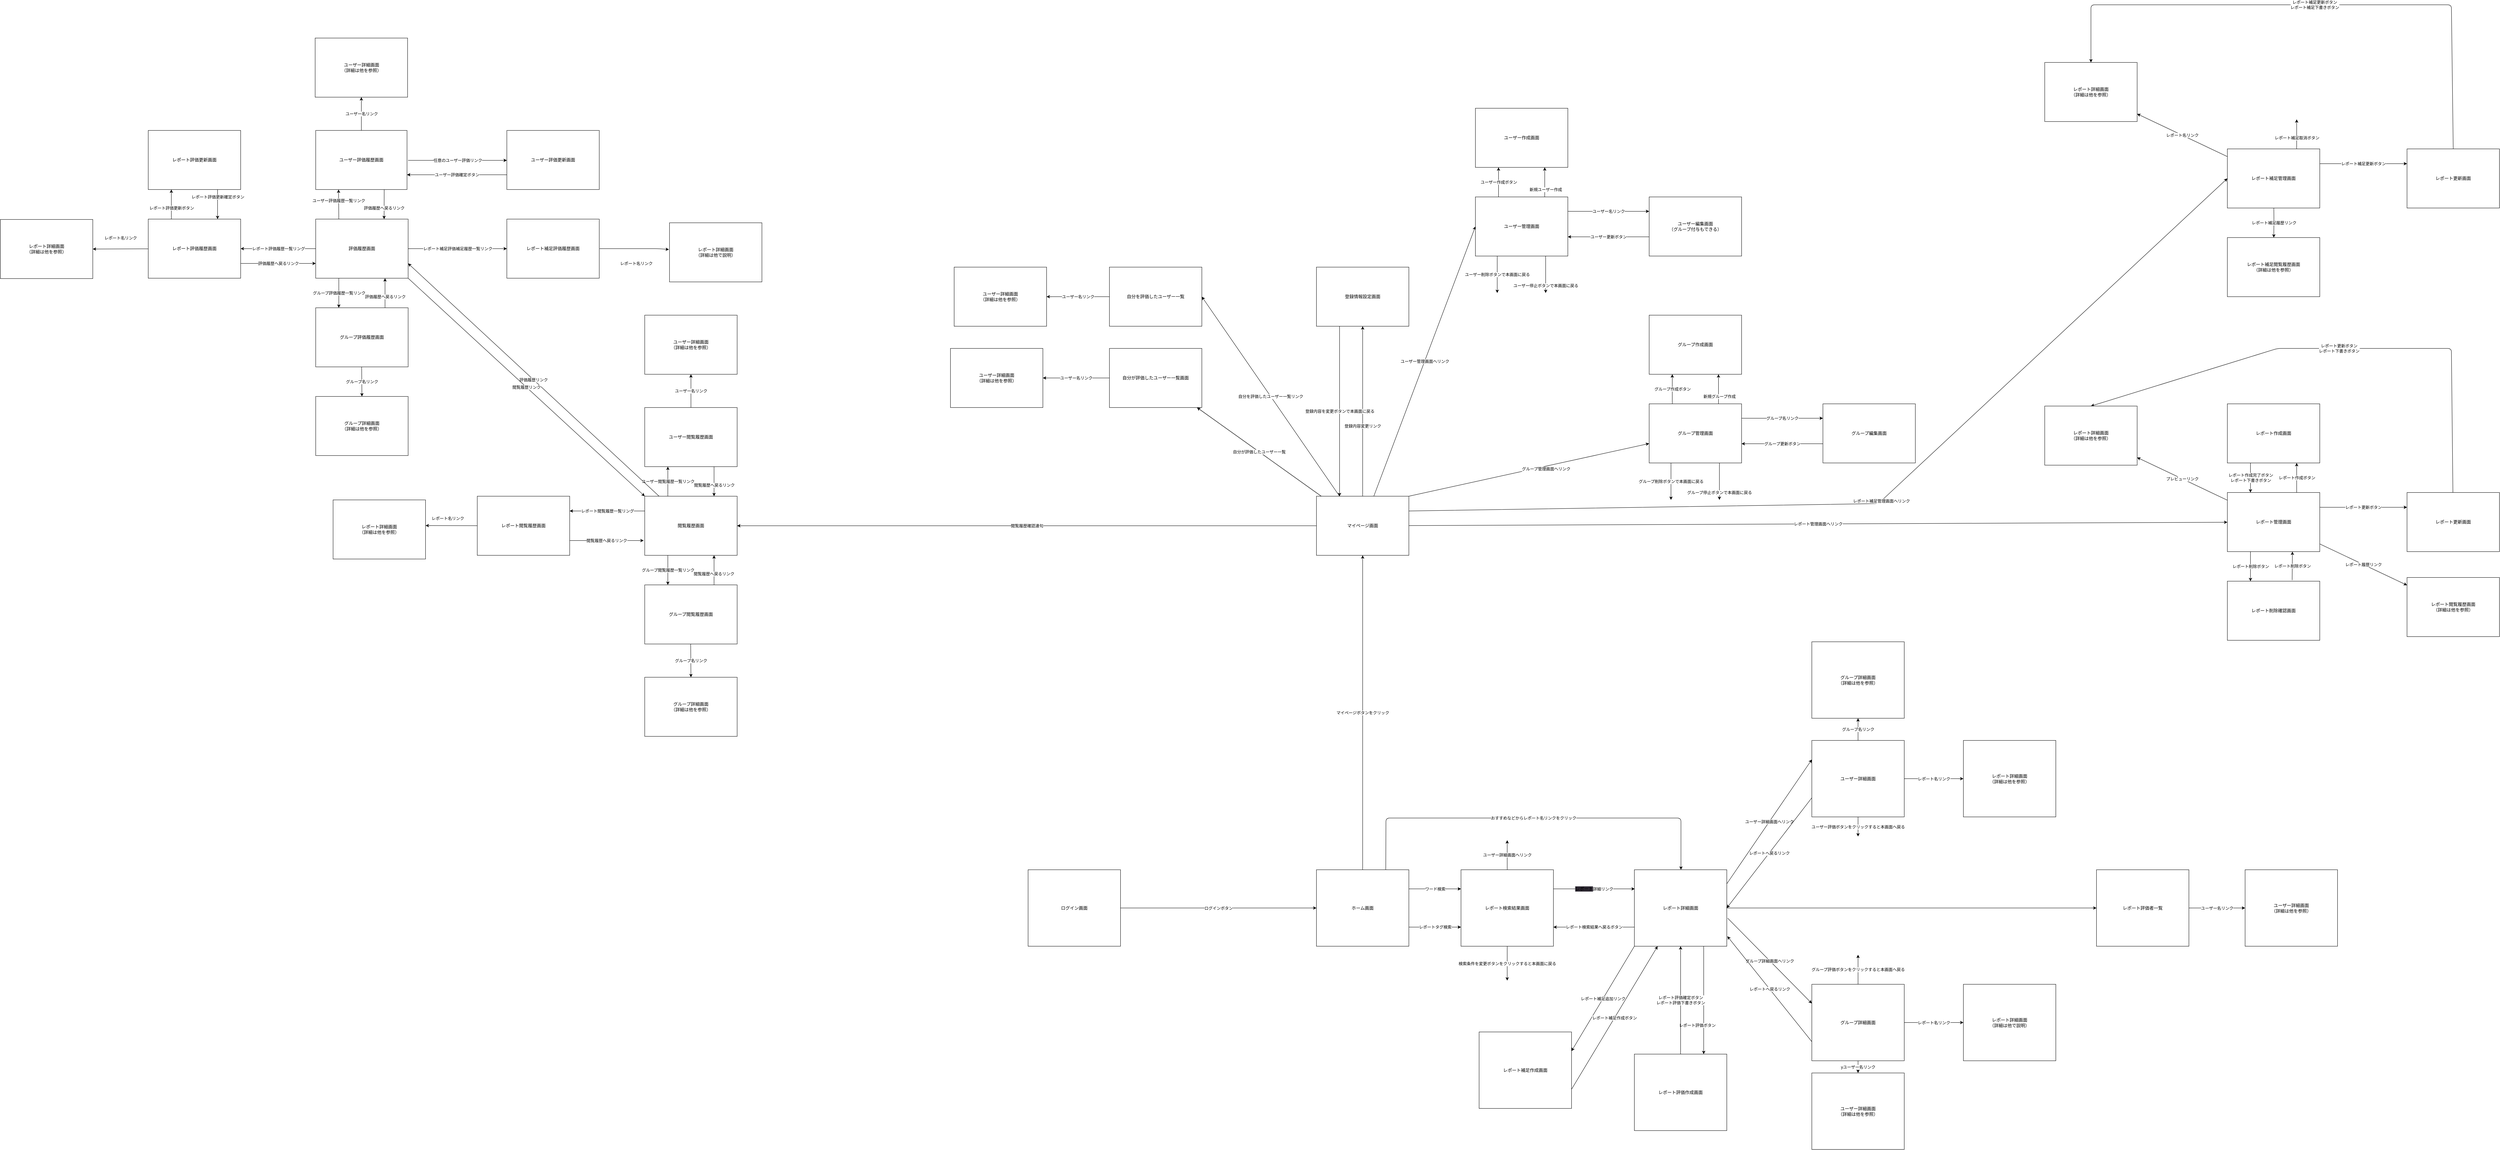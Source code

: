 <mxfile>
    <diagram id="NdLsOJ0xQt-UWAwKSfTU" name="基本">
        <mxGraphModel dx="3974" dy="2806" grid="1" gridSize="10" guides="1" tooltips="1" connect="1" arrows="1" fold="1" page="1" pageScale="1" pageWidth="827" pageHeight="1169" math="0" shadow="0">
            <root>
                <mxCell id="0"/>
                <mxCell id="1" parent="0"/>
                <mxCell id="6" value="ログインボタン" style="edgeStyle=none;html=1;" parent="1" source="4" target="5" edge="1">
                    <mxGeometry relative="1" as="geometry"/>
                </mxCell>
                <mxCell id="4" value="ログイン画面" style="rounded=0;whiteSpace=wrap;html=1;align=center;" parent="1" vertex="1">
                    <mxGeometry x="-350" y="591" width="250" height="207" as="geometry"/>
                </mxCell>
                <mxCell id="8" value="マイページボタンをクリック" style="edgeStyle=none;html=1;" parent="1" source="5" target="7" edge="1">
                    <mxGeometry relative="1" as="geometry"/>
                </mxCell>
                <mxCell id="10" value="ワード検索" style="edgeStyle=none;html=1;exitX=1;exitY=0.25;exitDx=0;exitDy=0;entryX=0;entryY=0.25;entryDx=0;entryDy=0;" parent="1" source="5" target="9" edge="1">
                    <mxGeometry relative="1" as="geometry"/>
                </mxCell>
                <mxCell id="5" value="ホーム画面" style="rounded=0;whiteSpace=wrap;html=1;align=center;" parent="1" vertex="1">
                    <mxGeometry x="430" y="591" width="250" height="207" as="geometry"/>
                </mxCell>
                <mxCell id="13" value="レポート管理画面へリンク" style="edgeStyle=none;html=1;" parent="1" source="7" target="12" edge="1">
                    <mxGeometry relative="1" as="geometry"/>
                </mxCell>
                <mxCell id="15" value="登録内容変更リンク" style="edgeStyle=none;html=1;" parent="1" source="7" target="14" edge="1">
                    <mxGeometry x="-0.174" relative="1" as="geometry">
                        <mxPoint as="offset"/>
                    </mxGeometry>
                </mxCell>
                <mxCell id="17" value="" style="edgeStyle=none;html=1;" parent="1" source="7" target="16" edge="1">
                    <mxGeometry relative="1" as="geometry"/>
                </mxCell>
                <mxCell id="18" value="自分が評価したユーザー一覧" style="edgeStyle=none;html=1;" parent="1" source="7" target="16" edge="1">
                    <mxGeometry relative="1" as="geometry"/>
                </mxCell>
                <mxCell id="19" value="自分を評価したユーザー一覧リンク" style="edgeStyle=none;html=1;entryX=1;entryY=0.5;entryDx=0;entryDy=0;exitX=0.25;exitY=0;exitDx=0;exitDy=0;" parent="1" target="20" edge="1" source="7">
                    <mxGeometry relative="1" as="geometry">
                        <mxPoint x="350" y="-480" as="targetPoint"/>
                        <mxPoint x="430" y="-340" as="sourcePoint"/>
                    </mxGeometry>
                </mxCell>
                <mxCell id="39" value="ユーザー管理画面へリンク" style="edgeStyle=none;shape=connector;rounded=1;html=1;labelBackgroundColor=default;strokeColor=default;fontFamily=Helvetica;fontSize=11;fontColor=default;endArrow=classic;entryX=0;entryY=0.5;entryDx=0;entryDy=0;jumpStyle=arc;" edge="1" parent="1" source="7" target="65">
                    <mxGeometry relative="1" as="geometry">
                        <mxPoint x="965" y="-820" as="targetPoint"/>
                        <mxPoint as="offset"/>
                    </mxGeometry>
                </mxCell>
                <mxCell id="41" value="グループ管理画面へリンク" style="edgeStyle=none;shape=connector;rounded=1;html=1;labelBackgroundColor=default;strokeColor=default;fontFamily=Helvetica;fontSize=11;fontColor=default;endArrow=classic;exitX=1;exitY=0;exitDx=0;exitDy=0;" edge="1" parent="1" source="7" target="40">
                    <mxGeometry x="0.133" y="-7" relative="1" as="geometry">
                        <mxPoint x="1" as="offset"/>
                    </mxGeometry>
                </mxCell>
                <mxCell id="72" value="閲覧履歴確認連句" style="edgeStyle=none;shape=connector;rounded=1;html=1;labelBackgroundColor=default;strokeColor=default;fontFamily=Helvetica;fontSize=11;fontColor=default;endArrow=classic;" edge="1" parent="1" source="7" target="71">
                    <mxGeometry relative="1" as="geometry"/>
                </mxCell>
                <mxCell id="7" value="マイページ画面" style="rounded=0;whiteSpace=wrap;html=1;align=center;" parent="1" vertex="1">
                    <mxGeometry x="430" y="-420" width="250" height="160" as="geometry"/>
                </mxCell>
                <mxCell id="133" value="ユーザー詳細画面へリンク" style="edgeStyle=none;shape=connector;rounded=1;html=1;labelBackgroundColor=default;strokeColor=default;fontFamily=Helvetica;fontSize=11;fontColor=default;endArrow=classic;" edge="1" parent="1" source="9">
                    <mxGeometry relative="1" as="geometry">
                        <mxPoint x="946" y="511" as="targetPoint"/>
                    </mxGeometry>
                </mxCell>
                <mxCell id="9" value="レポート検索結果画面" style="rounded=0;whiteSpace=wrap;html=1;align=center;" parent="1" vertex="1">
                    <mxGeometry x="821" y="591" width="250" height="207" as="geometry"/>
                </mxCell>
                <mxCell id="faCX4Es7nk-wwcQUgH1N-156" value="レポート作成ボタン" style="edgeStyle=none;shape=connector;rounded=1;html=1;labelBackgroundColor=default;strokeColor=default;fontFamily=Helvetica;fontSize=11;fontColor=default;endArrow=classic;entryX=0.75;entryY=1;entryDx=0;entryDy=0;exitX=0.75;exitY=0;exitDx=0;exitDy=0;" edge="1" parent="1" source="12" target="faCX4Es7nk-wwcQUgH1N-155">
                    <mxGeometry relative="1" as="geometry"/>
                </mxCell>
                <mxCell id="faCX4Es7nk-wwcQUgH1N-159" value="レポート更新ボタン" style="edgeStyle=none;shape=connector;rounded=1;html=1;labelBackgroundColor=default;strokeColor=default;fontFamily=Helvetica;fontSize=11;fontColor=default;endArrow=classic;entryX=0;entryY=0.25;entryDx=0;entryDy=0;exitX=1;exitY=0.25;exitDx=0;exitDy=0;" edge="1" parent="1" source="12" target="faCX4Es7nk-wwcQUgH1N-158">
                    <mxGeometry x="-0.003" relative="1" as="geometry">
                        <mxPoint as="offset"/>
                    </mxGeometry>
                </mxCell>
                <mxCell id="faCX4Es7nk-wwcQUgH1N-163" value="プレビューリンク" style="edgeStyle=none;shape=connector;rounded=1;html=1;labelBackgroundColor=default;strokeColor=default;fontFamily=Helvetica;fontSize=11;fontColor=default;endArrow=classic;" edge="1" parent="1" source="12" target="faCX4Es7nk-wwcQUgH1N-162">
                    <mxGeometry relative="1" as="geometry"/>
                </mxCell>
                <mxCell id="faCX4Es7nk-wwcQUgH1N-179" value="レポート削除ボタン" style="edgeStyle=none;shape=connector;rounded=1;html=1;labelBackgroundColor=default;strokeColor=default;fontFamily=Helvetica;fontSize=11;fontColor=default;endArrow=classic;exitX=0.25;exitY=1;exitDx=0;exitDy=0;entryX=0.25;entryY=0;entryDx=0;entryDy=0;" edge="1" parent="1" source="12" target="faCX4Es7nk-wwcQUgH1N-178">
                    <mxGeometry relative="1" as="geometry"/>
                </mxCell>
                <mxCell id="faCX4Es7nk-wwcQUgH1N-185" value="レポート履歴リンク" style="edgeStyle=none;shape=connector;rounded=1;html=1;labelBackgroundColor=default;strokeColor=default;fontFamily=Helvetica;fontSize=11;fontColor=default;endArrow=classic;" edge="1" parent="1" source="12" target="faCX4Es7nk-wwcQUgH1N-184">
                    <mxGeometry relative="1" as="geometry"/>
                </mxCell>
                <mxCell id="12" value="レポート管理画面" style="rounded=0;whiteSpace=wrap;html=1;align=center;" parent="1" vertex="1">
                    <mxGeometry x="2894" y="-430" width="250" height="160" as="geometry"/>
                </mxCell>
                <mxCell id="59" value="登録内容を変更ボタンで本画面に戻る" style="edgeStyle=none;rounded=1;html=1;labelBackgroundColor=default;strokeColor=default;fontFamily=Helvetica;fontSize=11;fontColor=default;endArrow=classic;jumpStyle=none;exitX=0.25;exitY=1;exitDx=0;exitDy=0;entryX=0.25;entryY=0;entryDx=0;entryDy=0;" edge="1" parent="1" source="14" target="7">
                    <mxGeometry relative="1" as="geometry">
                        <mxPoint x="555" y="-740" as="targetPoint"/>
                    </mxGeometry>
                </mxCell>
                <mxCell id="14" value="登録情報設定画面" style="rounded=0;whiteSpace=wrap;html=1;align=center;" parent="1" vertex="1">
                    <mxGeometry x="430" y="-1040" width="250" height="160" as="geometry"/>
                </mxCell>
                <mxCell id="faCX4Es7nk-wwcQUgH1N-189" value="ユーザー名リンク" style="edgeStyle=none;shape=connector;rounded=1;html=1;labelBackgroundColor=default;strokeColor=default;fontFamily=Helvetica;fontSize=11;fontColor=default;endArrow=classic;" edge="1" parent="1" source="16" target="faCX4Es7nk-wwcQUgH1N-188">
                    <mxGeometry relative="1" as="geometry"/>
                </mxCell>
                <mxCell id="16" value="自分が評価したユーザー一覧画面" style="rounded=0;whiteSpace=wrap;html=1;align=center;" parent="1" vertex="1">
                    <mxGeometry x="-130" y="-820" width="250" height="160" as="geometry"/>
                </mxCell>
                <mxCell id="faCX4Es7nk-wwcQUgH1N-187" value="ユーザー名リンク" style="edgeStyle=none;shape=connector;rounded=1;html=1;labelBackgroundColor=default;strokeColor=default;fontFamily=Helvetica;fontSize=11;fontColor=default;endArrow=classic;" edge="1" parent="1" source="20" target="faCX4Es7nk-wwcQUgH1N-186">
                    <mxGeometry relative="1" as="geometry"/>
                </mxCell>
                <mxCell id="20" value="自分を評価したユーザー一覧" style="rounded=0;whiteSpace=wrap;html=1;align=center;" parent="1" vertex="1">
                    <mxGeometry x="-130" y="-1040" width="250" height="160" as="geometry"/>
                </mxCell>
                <mxCell id="22" value="&lt;span style=&quot;font-size: 12px; background-color: rgb(42, 37, 47);&quot;&gt;レポート&lt;/span&gt;詳細リンク" style="edgeStyle=none;html=1;exitX=1;exitY=0.25;exitDx=0;exitDy=0;entryX=0;entryY=0.25;entryDx=0;entryDy=0;" parent="1" source="9" edge="1">
                    <mxGeometry relative="1" as="geometry">
                        <mxPoint x="1291" y="642.75" as="targetPoint"/>
                    </mxGeometry>
                </mxCell>
                <mxCell id="24" value="検索条件を変更ボタンをクリックすると本画面に戻る" style="edgeStyle=none;html=1;exitX=0.5;exitY=1;exitDx=0;exitDy=0;" parent="1" source="9" edge="1">
                    <mxGeometry relative="1" as="geometry">
                        <mxPoint x="946" y="891" as="targetPoint"/>
                    </mxGeometry>
                </mxCell>
                <mxCell id="43" value="新規グループ作成" style="edgeStyle=none;shape=connector;rounded=1;html=1;labelBackgroundColor=default;strokeColor=default;fontFamily=Helvetica;fontSize=11;fontColor=default;endArrow=classic;exitX=0.75;exitY=0;exitDx=0;exitDy=0;entryX=0.75;entryY=1;entryDx=0;entryDy=0;" edge="1" parent="1" source="40" target="42">
                    <mxGeometry x="-0.5" y="-2" relative="1" as="geometry">
                        <mxPoint as="offset"/>
                    </mxGeometry>
                </mxCell>
                <mxCell id="46" value="グループ名リンク" style="edgeStyle=none;shape=connector;rounded=1;html=1;labelBackgroundColor=default;strokeColor=default;fontFamily=Helvetica;fontSize=11;fontColor=default;endArrow=classic;" edge="1" parent="1">
                    <mxGeometry relative="1" as="geometry">
                        <mxPoint x="1580" y="-631.0" as="sourcePoint"/>
                        <mxPoint x="1800" y="-631.0" as="targetPoint"/>
                    </mxGeometry>
                </mxCell>
                <mxCell id="55" value="グループ削除ボタンで本画面に戻る" style="edgeStyle=none;shape=connector;rounded=1;html=1;labelBackgroundColor=default;strokeColor=default;fontFamily=Helvetica;fontSize=11;fontColor=default;endArrow=classic;" edge="1" parent="1">
                    <mxGeometry relative="1" as="geometry">
                        <mxPoint x="1389" y="-510" as="sourcePoint"/>
                        <mxPoint x="1389" y="-410" as="targetPoint"/>
                    </mxGeometry>
                </mxCell>
                <mxCell id="40" value="グループ管理画面" style="rounded=0;whiteSpace=wrap;html=1;align=center;" vertex="1" parent="1">
                    <mxGeometry x="1330" y="-670" width="250" height="160" as="geometry"/>
                </mxCell>
                <mxCell id="42" value="グループ作成画面" style="rounded=0;whiteSpace=wrap;html=1;align=center;" vertex="1" parent="1">
                    <mxGeometry x="1330" y="-910" width="250" height="160" as="geometry"/>
                </mxCell>
                <mxCell id="44" value="グループ作成ボタン" style="endArrow=classic;html=1;rounded=1;labelBackgroundColor=default;strokeColor=default;fontFamily=Helvetica;fontSize=11;fontColor=default;shape=connector;entryX=0.25;entryY=1;entryDx=0;entryDy=0;exitX=0.25;exitY=0;exitDx=0;exitDy=0;" edge="1" parent="1" source="40" target="42">
                    <mxGeometry width="50" height="50" relative="1" as="geometry">
                        <mxPoint x="1370" y="-590" as="sourcePoint"/>
                        <mxPoint x="1420" y="-640" as="targetPoint"/>
                        <mxPoint as="offset"/>
                    </mxGeometry>
                </mxCell>
                <mxCell id="48" value="グループ更新ボタン" style="edgeStyle=none;shape=connector;rounded=1;html=1;labelBackgroundColor=default;strokeColor=default;fontFamily=Helvetica;fontSize=11;fontColor=default;endArrow=classic;entryX=1;entryY=0.5;entryDx=0;entryDy=0;" edge="1" parent="1">
                    <mxGeometry relative="1" as="geometry">
                        <mxPoint x="1800" y="-562" as="sourcePoint"/>
                        <mxPoint x="1580" y="-562" as="targetPoint"/>
                    </mxGeometry>
                </mxCell>
                <mxCell id="45" value="グループ編集画面" style="rounded=0;whiteSpace=wrap;html=1;align=center;" vertex="1" parent="1">
                    <mxGeometry x="1800" y="-670" width="250" height="160" as="geometry"/>
                </mxCell>
                <mxCell id="56" value="グループ停止ボタンで本画面に戻る" style="edgeStyle=none;shape=connector;rounded=1;html=1;labelBackgroundColor=default;strokeColor=default;fontFamily=Helvetica;fontSize=11;fontColor=default;endArrow=classic;" edge="1" parent="1">
                    <mxGeometry x="0.6" relative="1" as="geometry">
                        <mxPoint x="1520" y="-510" as="sourcePoint"/>
                        <mxPoint x="1520" y="-410" as="targetPoint"/>
                        <mxPoint as="offset"/>
                    </mxGeometry>
                </mxCell>
                <mxCell id="62" value="新規ユーザー作成" style="edgeStyle=none;shape=connector;rounded=1;html=1;labelBackgroundColor=default;strokeColor=default;fontFamily=Helvetica;fontSize=11;fontColor=default;endArrow=classic;exitX=0.75;exitY=0;exitDx=0;exitDy=0;entryX=0.75;entryY=1;entryDx=0;entryDy=0;" edge="1" parent="1" source="65" target="66">
                    <mxGeometry x="-0.5" y="-2" relative="1" as="geometry">
                        <mxPoint as="offset"/>
                    </mxGeometry>
                </mxCell>
                <mxCell id="63" value="ユーザー名リンク" style="edgeStyle=none;shape=connector;rounded=1;html=1;labelBackgroundColor=default;strokeColor=default;fontFamily=Helvetica;fontSize=11;fontColor=default;endArrow=classic;" edge="1" parent="1">
                    <mxGeometry relative="1" as="geometry">
                        <mxPoint x="1110.0" y="-1191.0" as="sourcePoint"/>
                        <mxPoint x="1330" y="-1191.0" as="targetPoint"/>
                    </mxGeometry>
                </mxCell>
                <mxCell id="64" value="ユーザー削除ボタンで本画面に戻る" style="edgeStyle=none;shape=connector;rounded=1;html=1;labelBackgroundColor=default;strokeColor=default;fontFamily=Helvetica;fontSize=11;fontColor=default;endArrow=classic;" edge="1" parent="1">
                    <mxGeometry relative="1" as="geometry">
                        <mxPoint x="919" y="-1070" as="sourcePoint"/>
                        <mxPoint x="919" y="-970" as="targetPoint"/>
                    </mxGeometry>
                </mxCell>
                <mxCell id="65" value="ユーザー管理画面" style="rounded=0;whiteSpace=wrap;html=1;align=center;" vertex="1" parent="1">
                    <mxGeometry x="860" y="-1230" width="250" height="160" as="geometry"/>
                </mxCell>
                <mxCell id="66" value="ユーザー作成画面" style="rounded=0;whiteSpace=wrap;html=1;align=center;" vertex="1" parent="1">
                    <mxGeometry x="860" y="-1470" width="250" height="160" as="geometry"/>
                </mxCell>
                <mxCell id="67" value="ユーザー作成ボタン" style="endArrow=classic;html=1;rounded=1;labelBackgroundColor=default;strokeColor=default;fontFamily=Helvetica;fontSize=11;fontColor=default;shape=connector;entryX=0.25;entryY=1;entryDx=0;entryDy=0;exitX=0.25;exitY=0;exitDx=0;exitDy=0;" edge="1" parent="1" source="65" target="66">
                    <mxGeometry width="50" height="50" relative="1" as="geometry">
                        <mxPoint x="900" y="-1150" as="sourcePoint"/>
                        <mxPoint x="950" y="-1200" as="targetPoint"/>
                        <mxPoint as="offset"/>
                    </mxGeometry>
                </mxCell>
                <mxCell id="68" value="ユーザー更新ボタン" style="edgeStyle=none;shape=connector;rounded=1;html=1;labelBackgroundColor=default;strokeColor=default;fontFamily=Helvetica;fontSize=11;fontColor=default;endArrow=classic;entryX=1;entryY=0.5;entryDx=0;entryDy=0;" edge="1" parent="1">
                    <mxGeometry relative="1" as="geometry">
                        <mxPoint x="1330" y="-1122" as="sourcePoint"/>
                        <mxPoint x="1110.0" y="-1122" as="targetPoint"/>
                    </mxGeometry>
                </mxCell>
                <mxCell id="69" value="ユーザー編集画面&lt;br&gt;（グループ付与もできる）" style="rounded=0;whiteSpace=wrap;html=1;align=center;" vertex="1" parent="1">
                    <mxGeometry x="1330" y="-1230" width="250" height="160" as="geometry"/>
                </mxCell>
                <mxCell id="70" value="ユーザー停止ボタンで本画面に戻る" style="edgeStyle=none;shape=connector;rounded=1;html=1;labelBackgroundColor=default;strokeColor=default;fontFamily=Helvetica;fontSize=11;fontColor=default;endArrow=classic;" edge="1" parent="1">
                    <mxGeometry x="0.6" relative="1" as="geometry">
                        <mxPoint x="1050.0" y="-1070" as="sourcePoint"/>
                        <mxPoint x="1050.0" y="-970" as="targetPoint"/>
                        <mxPoint as="offset"/>
                    </mxGeometry>
                </mxCell>
                <mxCell id="74" value="ユーザー閲覧履歴一覧リンク" style="edgeStyle=none;shape=connector;rounded=1;html=1;labelBackgroundColor=default;strokeColor=default;fontFamily=Helvetica;fontSize=11;fontColor=default;endArrow=classic;exitX=0.25;exitY=0;exitDx=0;exitDy=0;entryX=0.25;entryY=1;entryDx=0;entryDy=0;" edge="1" parent="1" source="71" target="73">
                    <mxGeometry relative="1" as="geometry"/>
                </mxCell>
                <mxCell id="78" value="レポート閲覧履歴一覧リング" style="edgeStyle=none;shape=connector;rounded=1;html=1;labelBackgroundColor=default;strokeColor=default;fontFamily=Helvetica;fontSize=11;fontColor=default;endArrow=classic;entryX=1;entryY=0.25;entryDx=0;entryDy=0;exitX=0;exitY=0.25;exitDx=0;exitDy=0;" edge="1" parent="1" source="71" target="77">
                    <mxGeometry relative="1" as="geometry"/>
                </mxCell>
                <mxCell id="82" value="グループ閲覧履歴一覧リンク" style="edgeStyle=none;shape=connector;rounded=1;html=1;labelBackgroundColor=default;strokeColor=default;fontFamily=Helvetica;fontSize=11;fontColor=default;endArrow=classic;exitX=0.25;exitY=1;exitDx=0;exitDy=0;entryX=0.25;entryY=0;entryDx=0;entryDy=0;" edge="1" parent="1" source="71" target="83">
                    <mxGeometry relative="1" as="geometry">
                        <mxPoint x="-1262" y="-180" as="targetPoint"/>
                    </mxGeometry>
                </mxCell>
                <mxCell id="88" value="評価履歴リンク" style="edgeStyle=none;shape=connector;rounded=1;html=1;labelBackgroundColor=default;strokeColor=default;fontFamily=Helvetica;fontSize=11;fontColor=default;endArrow=classic;entryX=1;entryY=0.75;entryDx=0;entryDy=0;" edge="1" parent="1" source="71" target="104">
                    <mxGeometry relative="1" as="geometry">
                        <mxPoint x="-1767.267" y="-860.0" as="targetPoint"/>
                    </mxGeometry>
                </mxCell>
                <mxCell id="71" value="閲覧履歴画面" style="rounded=0;whiteSpace=wrap;html=1;align=center;" vertex="1" parent="1">
                    <mxGeometry x="-1387" y="-420" width="250" height="160" as="geometry"/>
                </mxCell>
                <mxCell id="76" value="ユーザー名リンク" style="edgeStyle=none;shape=connector;rounded=1;html=1;labelBackgroundColor=default;strokeColor=default;fontFamily=Helvetica;fontSize=11;fontColor=default;endArrow=classic;entryX=0.5;entryY=1;entryDx=0;entryDy=0;" edge="1" parent="1" source="73" target="faCX4Es7nk-wwcQUgH1N-190">
                    <mxGeometry relative="1" as="geometry">
                        <mxPoint x="-1262" y="-740" as="targetPoint"/>
                    </mxGeometry>
                </mxCell>
                <mxCell id="73" value="ユーザー閲覧履歴画面" style="rounded=0;whiteSpace=wrap;html=1;align=center;" vertex="1" parent="1">
                    <mxGeometry x="-1387" y="-660" width="250" height="160" as="geometry"/>
                </mxCell>
                <mxCell id="80" value="レポート名リンク" style="edgeStyle=none;shape=connector;rounded=1;html=1;labelBackgroundColor=default;strokeColor=default;fontFamily=Helvetica;fontSize=11;fontColor=default;endArrow=classic;entryX=1.001;entryY=0.434;entryDx=0;entryDy=0;entryPerimeter=0;" edge="1" parent="1" source="77" target="faCX4Es7nk-wwcQUgH1N-194">
                    <mxGeometry x="0.145" y="-20" relative="1" as="geometry">
                        <mxPoint x="-1920" y="-340" as="targetPoint"/>
                        <mxPoint as="offset"/>
                    </mxGeometry>
                </mxCell>
                <mxCell id="77" value="レポート閲覧履歴画面" style="rounded=0;whiteSpace=wrap;html=1;align=center;" vertex="1" parent="1">
                    <mxGeometry x="-1840" y="-420" width="250" height="160" as="geometry"/>
                </mxCell>
                <mxCell id="83" value="グループ閲覧履歴画面" style="rounded=0;whiteSpace=wrap;html=1;align=center;" vertex="1" parent="1">
                    <mxGeometry x="-1387" y="-180" width="250" height="160" as="geometry"/>
                </mxCell>
                <mxCell id="85" value="グループ名リンク" style="edgeStyle=none;shape=connector;rounded=1;html=1;labelBackgroundColor=default;strokeColor=default;fontFamily=Helvetica;fontSize=11;fontColor=default;endArrow=classic;entryX=0.5;entryY=0;entryDx=0;entryDy=0;" edge="1" parent="1" target="faCX4Es7nk-wwcQUgH1N-192">
                    <mxGeometry relative="1" as="geometry">
                        <mxPoint x="-1262.71" y="-20" as="sourcePoint"/>
                        <mxPoint x="-1262.71" y="60" as="targetPoint"/>
                    </mxGeometry>
                </mxCell>
                <mxCell id="100" value="ユーザー評価履歴一覧リンク" style="edgeStyle=none;shape=connector;rounded=1;html=1;labelBackgroundColor=default;strokeColor=default;fontFamily=Helvetica;fontSize=11;fontColor=default;endArrow=classic;entryX=0.25;entryY=1;entryDx=0;entryDy=0;exitX=0.25;exitY=0;exitDx=0;exitDy=0;" edge="1" parent="1" source="104" target="106">
                    <mxGeometry x="0.25" relative="1" as="geometry">
                        <mxPoint x="-2227.5" y="-1170" as="sourcePoint"/>
                        <mxPoint x="-2228" y="-1250" as="targetPoint"/>
                        <mxPoint as="offset"/>
                    </mxGeometry>
                </mxCell>
                <mxCell id="101" value="レポート評価履歴一覧リング" style="edgeStyle=none;shape=connector;rounded=1;html=1;labelBackgroundColor=default;strokeColor=default;fontFamily=Helvetica;fontSize=11;fontColor=default;endArrow=classic;" edge="1" parent="1" source="104" target="108">
                    <mxGeometry relative="1" as="geometry"/>
                </mxCell>
                <mxCell id="102" value="グループ評価履歴一覧リンク" style="edgeStyle=none;shape=connector;rounded=1;html=1;labelBackgroundColor=default;strokeColor=default;fontFamily=Helvetica;fontSize=11;fontColor=default;endArrow=classic;exitX=0.25;exitY=1;exitDx=0;exitDy=0;entryX=0.25;entryY=0;entryDx=0;entryDy=0;" edge="1" parent="1" source="104" target="109">
                    <mxGeometry relative="1" as="geometry">
                        <mxPoint x="-2152.0" y="-930" as="targetPoint"/>
                        <mxPoint x="-2150" y="-1000" as="sourcePoint"/>
                    </mxGeometry>
                </mxCell>
                <mxCell id="113" value="レポート補足評価補足履歴一覧リンク" style="edgeStyle=none;shape=connector;rounded=1;html=1;labelBackgroundColor=default;strokeColor=default;fontFamily=Helvetica;fontSize=11;fontColor=default;endArrow=classic;" edge="1" parent="1" source="104" target="112">
                    <mxGeometry relative="1" as="geometry"/>
                </mxCell>
                <mxCell id="104" value="評価履歴画面" style="rounded=0;whiteSpace=wrap;html=1;align=center;" vertex="1" parent="1">
                    <mxGeometry x="-2277" y="-1170" width="250" height="160" as="geometry"/>
                </mxCell>
                <mxCell id="105" value="ユーザー名リンク" style="edgeStyle=none;shape=connector;rounded=1;html=1;labelBackgroundColor=default;strokeColor=default;fontFamily=Helvetica;fontSize=11;fontColor=default;endArrow=classic;entryX=0.5;entryY=1;entryDx=0;entryDy=0;" edge="1" parent="1" source="106" target="faCX4Es7nk-wwcQUgH1N-198">
                    <mxGeometry relative="1" as="geometry">
                        <mxPoint x="-2152.0" y="-1490.0" as="targetPoint"/>
                    </mxGeometry>
                </mxCell>
                <mxCell id="117" value="任意のユーザー評価リンク" style="edgeStyle=none;shape=connector;rounded=1;html=1;labelBackgroundColor=default;strokeColor=default;fontFamily=Helvetica;fontSize=11;fontColor=default;endArrow=classic;" edge="1" parent="1">
                    <mxGeometry relative="1" as="geometry">
                        <mxPoint x="-2027.0" y="-1329" as="sourcePoint"/>
                        <mxPoint x="-1760" y="-1329" as="targetPoint"/>
                    </mxGeometry>
                </mxCell>
                <mxCell id="106" value="ユーザー評価履歴画面" style="rounded=0;whiteSpace=wrap;html=1;align=center;" vertex="1" parent="1">
                    <mxGeometry x="-2277" y="-1410" width="247" height="160" as="geometry"/>
                </mxCell>
                <mxCell id="107" value="レポート名リンク" style="edgeStyle=none;shape=connector;rounded=1;html=1;labelBackgroundColor=default;strokeColor=default;fontFamily=Helvetica;fontSize=11;fontColor=default;endArrow=classic;entryX=1;entryY=0.5;entryDx=0;entryDy=0;" edge="1" parent="1" source="108" target="faCX4Es7nk-wwcQUgH1N-197">
                    <mxGeometry y="-30" relative="1" as="geometry">
                        <mxPoint x="-2870" y="-1090" as="targetPoint"/>
                        <mxPoint as="offset"/>
                    </mxGeometry>
                </mxCell>
                <mxCell id="faCX4Es7nk-wwcQUgH1N-207" value="レポート評価更新ボタン" style="edgeStyle=none;shape=connector;rounded=1;html=1;labelBackgroundColor=default;strokeColor=default;fontFamily=Helvetica;fontSize=11;fontColor=default;endArrow=classic;entryX=0.25;entryY=1;entryDx=0;entryDy=0;exitX=0.25;exitY=0;exitDx=0;exitDy=0;" edge="1" parent="1" source="108" target="faCX4Es7nk-wwcQUgH1N-206">
                    <mxGeometry x="-0.25" relative="1" as="geometry">
                        <mxPoint as="offset"/>
                    </mxGeometry>
                </mxCell>
                <mxCell id="108" value="レポート評価履歴画面" style="rounded=0;whiteSpace=wrap;html=1;align=center;" vertex="1" parent="1">
                    <mxGeometry x="-2730" y="-1170" width="250" height="160" as="geometry"/>
                </mxCell>
                <mxCell id="109" value="グループ評価履歴画面" style="rounded=0;whiteSpace=wrap;html=1;align=center;" vertex="1" parent="1">
                    <mxGeometry x="-2277" y="-930" width="250" height="160" as="geometry"/>
                </mxCell>
                <mxCell id="110" value="グループ名リンク" style="edgeStyle=none;shape=connector;rounded=1;html=1;labelBackgroundColor=default;strokeColor=default;fontFamily=Helvetica;fontSize=11;fontColor=default;endArrow=classic;entryX=0.5;entryY=0;entryDx=0;entryDy=0;" edge="1" parent="1" target="faCX4Es7nk-wwcQUgH1N-195">
                    <mxGeometry relative="1" as="geometry">
                        <mxPoint x="-2152.71" y="-770" as="sourcePoint"/>
                        <mxPoint x="-2152.71" y="-690" as="targetPoint"/>
                    </mxGeometry>
                </mxCell>
                <mxCell id="121" value="レポート名リンク" style="edgeStyle=none;shape=connector;rounded=1;html=1;labelBackgroundColor=default;strokeColor=default;fontFamily=Helvetica;fontSize=11;fontColor=default;endArrow=classic;entryX=-0.006;entryY=0.452;entryDx=0;entryDy=0;entryPerimeter=0;" edge="1" parent="1" target="faCX4Es7nk-wwcQUgH1N-205">
                    <mxGeometry x="0.056" y="-40" relative="1" as="geometry">
                        <mxPoint x="-1509" y="-1090" as="sourcePoint"/>
                        <mxPoint x="-1330" y="-1090" as="targetPoint"/>
                        <Array as="points">
                            <mxPoint x="-1350" y="-1090"/>
                        </Array>
                        <mxPoint as="offset"/>
                    </mxGeometry>
                </mxCell>
                <mxCell id="112" value="レポート補足評価履歴画面" style="rounded=0;whiteSpace=wrap;html=1;align=center;" vertex="1" parent="1">
                    <mxGeometry x="-1760" y="-1170" width="250" height="160" as="geometry"/>
                </mxCell>
                <mxCell id="119" value="ユーザー評価確定ボタン" style="edgeStyle=none;shape=connector;rounded=1;html=1;labelBackgroundColor=default;strokeColor=default;fontFamily=Helvetica;fontSize=11;fontColor=default;endArrow=classic;exitX=0;exitY=0.75;exitDx=0;exitDy=0;entryX=1;entryY=0.75;entryDx=0;entryDy=0;" edge="1" parent="1" source="116" target="106">
                    <mxGeometry relative="1" as="geometry">
                        <mxPoint x="-1840.0" y="-1301.424" as="targetPoint"/>
                    </mxGeometry>
                </mxCell>
                <mxCell id="116" value="ユーザー評価更新画面" style="rounded=0;whiteSpace=wrap;html=1;align=center;" vertex="1" parent="1">
                    <mxGeometry x="-1760" y="-1410" width="250" height="160" as="geometry"/>
                </mxCell>
                <mxCell id="123" value="評価履歴へ戻るリンク" style="endArrow=classic;html=1;rounded=1;labelBackgroundColor=default;strokeColor=default;fontFamily=Helvetica;fontSize=11;fontColor=default;shape=connector;exitX=1;exitY=0.75;exitDx=0;exitDy=0;entryX=0;entryY=0.75;entryDx=0;entryDy=0;" edge="1" parent="1" source="108" target="104">
                    <mxGeometry width="50" height="50" relative="1" as="geometry">
                        <mxPoint x="-2440" y="-990" as="sourcePoint"/>
                        <mxPoint x="-2280" y="-1050" as="targetPoint"/>
                    </mxGeometry>
                </mxCell>
                <mxCell id="124" value="評価履歴へ戻るリンク" style="endArrow=classic;html=1;rounded=1;labelBackgroundColor=default;strokeColor=default;fontFamily=Helvetica;fontSize=11;fontColor=default;shape=connector;exitX=0.75;exitY=1;exitDx=0;exitDy=0;" edge="1" parent="1" source="106">
                    <mxGeometry x="0.25" width="50" height="50" relative="1" as="geometry">
                        <mxPoint x="-2160" y="-1100" as="sourcePoint"/>
                        <mxPoint x="-2092" y="-1170" as="targetPoint"/>
                        <mxPoint as="offset"/>
                    </mxGeometry>
                </mxCell>
                <mxCell id="125" value="評価履歴へ戻るリンク" style="endArrow=classic;html=1;rounded=1;labelBackgroundColor=default;strokeColor=default;fontFamily=Helvetica;fontSize=11;fontColor=default;shape=connector;entryX=0.75;entryY=1;entryDx=0;entryDy=0;exitX=0.75;exitY=0;exitDx=0;exitDy=0;" edge="1" parent="1" source="109" target="104">
                    <mxGeometry x="-0.25" width="50" height="50" relative="1" as="geometry">
                        <mxPoint x="-2220" y="-980" as="sourcePoint"/>
                        <mxPoint x="-2170" y="-1030" as="targetPoint"/>
                        <mxPoint as="offset"/>
                    </mxGeometry>
                </mxCell>
                <mxCell id="126" value="閲覧履歴へ戻るリンク" style="endArrow=classic;html=1;rounded=1;labelBackgroundColor=default;strokeColor=default;fontFamily=Helvetica;fontSize=11;fontColor=default;shape=connector;entryX=0.75;entryY=1;entryDx=0;entryDy=0;exitX=0.75;exitY=0;exitDx=0;exitDy=0;" edge="1" parent="1" source="83" target="71">
                    <mxGeometry x="-0.25" y="1" width="50" height="50" relative="1" as="geometry">
                        <mxPoint x="-1300" y="-240" as="sourcePoint"/>
                        <mxPoint x="-1250" y="-290" as="targetPoint"/>
                        <mxPoint as="offset"/>
                    </mxGeometry>
                </mxCell>
                <mxCell id="127" value="閲覧履歴へ戻るリンク" style="endArrow=classic;html=1;rounded=1;labelBackgroundColor=default;strokeColor=default;fontFamily=Helvetica;fontSize=11;fontColor=default;shape=connector;entryX=0.75;entryY=0;entryDx=0;entryDy=0;exitX=0.75;exitY=1;exitDx=0;exitDy=0;" edge="1" parent="1" source="73" target="71">
                    <mxGeometry x="0.25" width="50" height="50" relative="1" as="geometry">
                        <mxPoint x="-1260" y="-350" as="sourcePoint"/>
                        <mxPoint x="-1210" y="-400" as="targetPoint"/>
                        <mxPoint as="offset"/>
                    </mxGeometry>
                </mxCell>
                <mxCell id="128" value="閲覧履歴へ戻るリンク" style="endArrow=classic;html=1;rounded=1;labelBackgroundColor=default;strokeColor=default;fontFamily=Helvetica;fontSize=11;fontColor=default;shape=connector;exitX=1;exitY=0.75;exitDx=0;exitDy=0;" edge="1" parent="1" source="77">
                    <mxGeometry width="50" height="50" relative="1" as="geometry">
                        <mxPoint x="-1470" y="-350" as="sourcePoint"/>
                        <mxPoint x="-1390" y="-300" as="targetPoint"/>
                    </mxGeometry>
                </mxCell>
                <mxCell id="129" value="レポート検索結果へ戻るボタン" style="endArrow=classic;html=1;rounded=1;labelBackgroundColor=default;strokeColor=default;fontFamily=Helvetica;fontSize=11;fontColor=default;shape=connector;entryX=1;entryY=0.75;entryDx=0;entryDy=0;exitX=0;exitY=0.75;exitDx=0;exitDy=0;" edge="1" parent="1" target="9">
                    <mxGeometry width="50" height="50" relative="1" as="geometry">
                        <mxPoint x="1291" y="746.25" as="sourcePoint"/>
                        <mxPoint x="1151" y="761" as="targetPoint"/>
                    </mxGeometry>
                </mxCell>
                <mxCell id="130" value="レポートタグ検索" style="endArrow=classic;html=1;rounded=1;labelBackgroundColor=default;strokeColor=default;fontFamily=Helvetica;fontSize=11;fontColor=default;shape=connector;entryX=0;entryY=0.75;entryDx=0;entryDy=0;exitX=1;exitY=0.75;exitDx=0;exitDy=0;" edge="1" parent="1" source="5" target="9">
                    <mxGeometry width="50" height="50" relative="1" as="geometry">
                        <mxPoint x="810" y="821" as="sourcePoint"/>
                        <mxPoint x="860" y="771" as="targetPoint"/>
                    </mxGeometry>
                </mxCell>
                <mxCell id="131" value="おすすめなどからレポート名リンクをクリック" style="endArrow=classic;html=1;rounded=1;labelBackgroundColor=default;strokeColor=default;fontFamily=Helvetica;fontSize=11;fontColor=default;shape=connector;exitX=0.75;exitY=0;exitDx=0;exitDy=0;entryX=0.5;entryY=0;entryDx=0;entryDy=0;" edge="1" parent="1" source="5">
                    <mxGeometry width="50" height="50" relative="1" as="geometry">
                        <mxPoint x="970" y="681" as="sourcePoint"/>
                        <mxPoint x="1416" y="591.0" as="targetPoint"/>
                        <Array as="points">
                            <mxPoint x="618" y="451"/>
                            <mxPoint x="1416" y="451"/>
                        </Array>
                    </mxGeometry>
                </mxCell>
                <mxCell id="faCX4Es7nk-wwcQUgH1N-133" value="ユーザー詳細画面へリンク" style="edgeStyle=none;shape=connector;rounded=1;html=1;labelBackgroundColor=default;strokeColor=default;fontFamily=Helvetica;fontSize=11;fontColor=default;endArrow=classic;entryX=0;entryY=0.25;entryDx=0;entryDy=0;" edge="1" parent="1" target="faCX4Es7nk-wwcQUgH1N-140">
                    <mxGeometry relative="1" as="geometry">
                        <mxPoint x="1540.0" y="629" as="sourcePoint"/>
                        <mxPoint x="1720" y="629" as="targetPoint"/>
                    </mxGeometry>
                </mxCell>
                <mxCell id="faCX4Es7nk-wwcQUgH1N-134" value="レポート評価ボタン" style="edgeStyle=none;shape=connector;rounded=1;html=1;labelBackgroundColor=default;strokeColor=default;fontFamily=Helvetica;fontSize=11;fontColor=default;endArrow=classic;exitX=0.75;exitY=1;exitDx=0;exitDy=0;entryX=0.75;entryY=0;entryDx=0;entryDy=0;" edge="1" parent="1" source="faCX4Es7nk-wwcQUgH1N-136" target="faCX4Es7nk-wwcQUgH1N-211">
                    <mxGeometry x="0.463" y="-18" relative="1" as="geometry">
                        <mxPoint x="1478" y="910" as="targetPoint"/>
                        <mxPoint as="offset"/>
                    </mxGeometry>
                </mxCell>
                <mxCell id="faCX4Es7nk-wwcQUgH1N-135" value="レポート補足追加リンク" style="edgeStyle=none;shape=connector;rounded=1;html=1;labelBackgroundColor=default;strokeColor=default;fontFamily=Helvetica;fontSize=11;fontColor=default;endArrow=classic;entryX=1;entryY=0.25;entryDx=0;entryDy=0;exitX=0;exitY=1;exitDx=0;exitDy=0;" edge="1" parent="1" target="faCX4Es7nk-wwcQUgH1N-152" source="faCX4Es7nk-wwcQUgH1N-136">
                    <mxGeometry relative="1" as="geometry">
                        <mxPoint x="1340.0" y="590" as="sourcePoint"/>
                    </mxGeometry>
                </mxCell>
                <mxCell id="faCX4Es7nk-wwcQUgH1N-167" value="" style="edgeStyle=none;shape=connector;rounded=1;html=1;labelBackgroundColor=default;strokeColor=default;fontFamily=Helvetica;fontSize=11;fontColor=default;endArrow=classic;" edge="1" parent="1" source="faCX4Es7nk-wwcQUgH1N-136" target="faCX4Es7nk-wwcQUgH1N-166">
                    <mxGeometry relative="1" as="geometry"/>
                </mxCell>
                <mxCell id="faCX4Es7nk-wwcQUgH1N-136" value="レポート詳細画面" style="rounded=0;whiteSpace=wrap;html=1;align=center;" vertex="1" parent="1">
                    <mxGeometry x="1290" y="591" width="250" height="207" as="geometry"/>
                </mxCell>
                <mxCell id="faCX4Es7nk-wwcQUgH1N-137" value="ユーザー評価ボタンをクリックすると本画面へ戻る" style="edgeStyle=none;shape=connector;rounded=1;html=1;labelBackgroundColor=default;strokeColor=default;fontFamily=Helvetica;fontSize=11;fontColor=default;endArrow=classic;" edge="1" parent="1" source="faCX4Es7nk-wwcQUgH1N-140">
                    <mxGeometry relative="1" as="geometry">
                        <mxPoint x="1895" y="501" as="targetPoint"/>
                    </mxGeometry>
                </mxCell>
                <mxCell id="faCX4Es7nk-wwcQUgH1N-138" value="レポート名リンク" style="edgeStyle=none;shape=connector;rounded=1;html=1;labelBackgroundColor=default;strokeColor=default;fontFamily=Helvetica;fontSize=11;fontColor=default;endArrow=classic;" edge="1" parent="1" source="faCX4Es7nk-wwcQUgH1N-140" target="faCX4Es7nk-wwcQUgH1N-149">
                    <mxGeometry relative="1" as="geometry"/>
                </mxCell>
                <mxCell id="faCX4Es7nk-wwcQUgH1N-139" value="グループ名リンク" style="edgeStyle=none;shape=connector;rounded=1;html=1;labelBackgroundColor=default;strokeColor=default;fontFamily=Helvetica;fontSize=11;fontColor=default;endArrow=classic;" edge="1" parent="1" source="faCX4Es7nk-wwcQUgH1N-140" target="faCX4Es7nk-wwcQUgH1N-150">
                    <mxGeometry relative="1" as="geometry"/>
                </mxCell>
                <mxCell id="faCX4Es7nk-wwcQUgH1N-140" value="ユーザー詳細画面" style="rounded=0;whiteSpace=wrap;html=1;align=center;" vertex="1" parent="1">
                    <mxGeometry x="1770" y="241" width="250" height="207" as="geometry"/>
                </mxCell>
                <mxCell id="faCX4Es7nk-wwcQUgH1N-141" value="レポートへ戻るリンク" style="endArrow=classic;html=1;rounded=1;labelBackgroundColor=default;strokeColor=default;fontFamily=Helvetica;fontSize=11;fontColor=default;shape=connector;entryX=1;entryY=0.5;entryDx=0;entryDy=0;exitX=0;exitY=0.75;exitDx=0;exitDy=0;" edge="1" parent="1" source="faCX4Es7nk-wwcQUgH1N-140" target="faCX4Es7nk-wwcQUgH1N-136">
                    <mxGeometry width="50" height="50" relative="1" as="geometry">
                        <mxPoint x="1780" y="871" as="sourcePoint"/>
                        <mxPoint x="1830" y="821" as="targetPoint"/>
                    </mxGeometry>
                </mxCell>
                <mxCell id="faCX4Es7nk-wwcQUgH1N-142" value="グループ詳細画面へリンク" style="edgeStyle=none;shape=connector;rounded=1;html=1;labelBackgroundColor=default;strokeColor=default;fontFamily=Helvetica;fontSize=11;fontColor=default;endArrow=classic;entryX=0;entryY=0.25;entryDx=0;entryDy=0;exitX=1.01;exitY=0.634;exitDx=0;exitDy=0;exitPerimeter=0;" edge="1" parent="1" source="faCX4Es7nk-wwcQUgH1N-136" target="faCX4Es7nk-wwcQUgH1N-146">
                    <mxGeometry relative="1" as="geometry">
                        <mxPoint x="1590" y="939.0" as="sourcePoint"/>
                        <mxPoint x="1770" y="939" as="targetPoint"/>
                    </mxGeometry>
                </mxCell>
                <mxCell id="faCX4Es7nk-wwcQUgH1N-143" value="グループ評価ボタンをクリックすると本画面へ戻る" style="edgeStyle=none;shape=connector;rounded=1;html=1;labelBackgroundColor=default;strokeColor=default;fontFamily=Helvetica;fontSize=11;fontColor=default;endArrow=classic;" edge="1" parent="1" source="faCX4Es7nk-wwcQUgH1N-146">
                    <mxGeometry relative="1" as="geometry">
                        <mxPoint x="1895" y="821" as="targetPoint"/>
                    </mxGeometry>
                </mxCell>
                <mxCell id="faCX4Es7nk-wwcQUgH1N-144" value="レポート名リンク" style="edgeStyle=none;shape=connector;rounded=1;html=1;labelBackgroundColor=default;strokeColor=default;fontFamily=Helvetica;fontSize=11;fontColor=default;endArrow=classic;" edge="1" parent="1" source="faCX4Es7nk-wwcQUgH1N-146" target="faCX4Es7nk-wwcQUgH1N-148">
                    <mxGeometry relative="1" as="geometry">
                        <mxPoint as="offset"/>
                    </mxGeometry>
                </mxCell>
                <mxCell id="faCX4Es7nk-wwcQUgH1N-145" value="yユーザー名リンク" style="edgeStyle=none;shape=connector;rounded=1;html=1;labelBackgroundColor=default;strokeColor=default;fontFamily=Helvetica;fontSize=11;fontColor=default;endArrow=classic;" edge="1" parent="1" source="faCX4Es7nk-wwcQUgH1N-146" target="faCX4Es7nk-wwcQUgH1N-151">
                    <mxGeometry relative="1" as="geometry"/>
                </mxCell>
                <mxCell id="faCX4Es7nk-wwcQUgH1N-146" value="グループ詳細画面" style="rounded=0;whiteSpace=wrap;html=1;align=center;" vertex="1" parent="1">
                    <mxGeometry x="1770" y="901" width="250" height="207" as="geometry"/>
                </mxCell>
                <mxCell id="faCX4Es7nk-wwcQUgH1N-147" value="レポートへ戻るリンク" style="endArrow=classic;html=1;rounded=1;labelBackgroundColor=default;strokeColor=default;fontFamily=Helvetica;fontSize=11;fontColor=default;shape=connector;entryX=1.006;entryY=0.87;entryDx=0;entryDy=0;exitX=0;exitY=0.75;exitDx=0;exitDy=0;entryPerimeter=0;" edge="1" parent="1" source="faCX4Es7nk-wwcQUgH1N-146" target="faCX4Es7nk-wwcQUgH1N-136">
                    <mxGeometry width="50" height="50" relative="1" as="geometry">
                        <mxPoint x="1830" y="1181" as="sourcePoint"/>
                        <mxPoint x="1591.0" y="1021" as="targetPoint"/>
                    </mxGeometry>
                </mxCell>
                <mxCell id="faCX4Es7nk-wwcQUgH1N-148" value="レポート詳細画面&lt;br&gt;（詳細は他で説明）" style="rounded=0;whiteSpace=wrap;html=1;align=center;" vertex="1" parent="1">
                    <mxGeometry x="2180" y="901" width="250" height="207" as="geometry"/>
                </mxCell>
                <mxCell id="faCX4Es7nk-wwcQUgH1N-149" value="レポート詳細画面&lt;br&gt;（詳細は他を参照）" style="rounded=0;whiteSpace=wrap;html=1;align=center;" vertex="1" parent="1">
                    <mxGeometry x="2180" y="241" width="250" height="207" as="geometry"/>
                </mxCell>
                <mxCell id="faCX4Es7nk-wwcQUgH1N-150" value="グループ詳細画面&lt;br&gt;（詳細は他を参照）" style="rounded=0;whiteSpace=wrap;html=1;align=center;" vertex="1" parent="1">
                    <mxGeometry x="1770" y="-26" width="250" height="207" as="geometry"/>
                </mxCell>
                <mxCell id="faCX4Es7nk-wwcQUgH1N-151" value="ユーザー詳細画面&lt;br&gt;（詳細は他を参照）" style="rounded=0;whiteSpace=wrap;html=1;align=center;" vertex="1" parent="1">
                    <mxGeometry x="1770" y="1141" width="250" height="207" as="geometry"/>
                </mxCell>
                <mxCell id="faCX4Es7nk-wwcQUgH1N-152" value="レポート補足作成画面" style="rounded=0;whiteSpace=wrap;html=1;align=center;" vertex="1" parent="1">
                    <mxGeometry x="870" y="1030" width="250" height="207" as="geometry"/>
                </mxCell>
                <mxCell id="faCX4Es7nk-wwcQUgH1N-153" value="レポート補足作成ボタン" style="endArrow=classic;html=1;rounded=1;labelBackgroundColor=default;strokeColor=default;fontFamily=Helvetica;fontSize=11;fontColor=default;shape=connector;exitX=1;exitY=0.75;exitDx=0;exitDy=0;jumpStyle=none;" edge="1" parent="1" source="faCX4Es7nk-wwcQUgH1N-152" target="faCX4Es7nk-wwcQUgH1N-136">
                    <mxGeometry width="50" height="50" relative="1" as="geometry">
                        <mxPoint x="1070" y="430" as="sourcePoint"/>
                        <mxPoint x="1280.0" y="650" as="targetPoint"/>
                    </mxGeometry>
                </mxCell>
                <mxCell id="faCX4Es7nk-wwcQUgH1N-155" value="レポート作成画面" style="rounded=0;whiteSpace=wrap;html=1;align=center;" vertex="1" parent="1">
                    <mxGeometry x="2894" y="-670" width="250" height="160" as="geometry"/>
                </mxCell>
                <mxCell id="faCX4Es7nk-wwcQUgH1N-157" value="レポート作成完了ボタン&lt;br&gt;レポート下書きボタン" style="endArrow=classic;html=1;rounded=1;labelBackgroundColor=default;strokeColor=default;fontFamily=Helvetica;fontSize=11;fontColor=default;shape=connector;exitX=0.25;exitY=1;exitDx=0;exitDy=0;entryX=0.25;entryY=0;entryDx=0;entryDy=0;" edge="1" parent="1" source="faCX4Es7nk-wwcQUgH1N-155" target="12">
                    <mxGeometry width="50" height="50" relative="1" as="geometry">
                        <mxPoint x="3170" y="-330" as="sourcePoint"/>
                        <mxPoint x="3220" y="-380" as="targetPoint"/>
                    </mxGeometry>
                </mxCell>
                <mxCell id="faCX4Es7nk-wwcQUgH1N-158" value="レポート更新画面" style="rounded=0;whiteSpace=wrap;html=1;align=center;" vertex="1" parent="1">
                    <mxGeometry x="3380" y="-430" width="250" height="160" as="geometry"/>
                </mxCell>
                <mxCell id="faCX4Es7nk-wwcQUgH1N-160" value="レポート更新ボタン&lt;br&gt;レポート下書きボタン" style="endArrow=classic;html=1;rounded=1;labelBackgroundColor=default;strokeColor=default;fontFamily=Helvetica;fontSize=11;fontColor=default;shape=connector;entryX=0.5;entryY=0;entryDx=0;entryDy=0;" edge="1" parent="1" source="faCX4Es7nk-wwcQUgH1N-158" target="faCX4Es7nk-wwcQUgH1N-162">
                    <mxGeometry width="50" height="50" relative="1" as="geometry">
                        <mxPoint x="3170" y="-460" as="sourcePoint"/>
                        <mxPoint x="3220" y="-510" as="targetPoint"/>
                        <Array as="points">
                            <mxPoint x="3500" y="-820"/>
                            <mxPoint x="3030" y="-820"/>
                        </Array>
                    </mxGeometry>
                </mxCell>
                <mxCell id="faCX4Es7nk-wwcQUgH1N-162" value="レポート詳細画面&lt;br&gt;（詳細は他を参照）" style="rounded=0;whiteSpace=wrap;html=1;align=center;" vertex="1" parent="1">
                    <mxGeometry x="2400" y="-664" width="250" height="160" as="geometry"/>
                </mxCell>
                <mxCell id="faCX4Es7nk-wwcQUgH1N-203" value="ユーザー名リンク" style="edgeStyle=none;shape=connector;rounded=1;html=1;labelBackgroundColor=default;strokeColor=default;fontFamily=Helvetica;fontSize=11;fontColor=default;endArrow=classic;" edge="1" parent="1" source="faCX4Es7nk-wwcQUgH1N-166" target="faCX4Es7nk-wwcQUgH1N-200">
                    <mxGeometry relative="1" as="geometry"/>
                </mxCell>
                <mxCell id="faCX4Es7nk-wwcQUgH1N-166" value="レポート評価者一覧" style="rounded=0;whiteSpace=wrap;html=1;align=center;" vertex="1" parent="1">
                    <mxGeometry x="2540" y="591" width="250" height="207" as="geometry"/>
                </mxCell>
                <mxCell id="faCX4Es7nk-wwcQUgH1N-168" value="レポート補足取消ボタン" style="edgeStyle=none;shape=connector;rounded=1;html=1;labelBackgroundColor=default;strokeColor=default;fontFamily=Helvetica;fontSize=11;fontColor=default;endArrow=classic;entryX=0.75;entryY=1;entryDx=0;entryDy=0;exitX=0.75;exitY=0;exitDx=0;exitDy=0;" edge="1" parent="1" source="faCX4Es7nk-wwcQUgH1N-171">
                    <mxGeometry x="-0.25" relative="1" as="geometry">
                        <mxPoint x="3081.5" y="-1440" as="targetPoint"/>
                        <mxPoint as="offset"/>
                    </mxGeometry>
                </mxCell>
                <mxCell id="faCX4Es7nk-wwcQUgH1N-169" value="レポート補足更新ボタン" style="edgeStyle=none;shape=connector;rounded=1;html=1;labelBackgroundColor=default;strokeColor=default;fontFamily=Helvetica;fontSize=11;fontColor=default;endArrow=classic;entryX=0;entryY=0.25;entryDx=0;entryDy=0;exitX=1;exitY=0.25;exitDx=0;exitDy=0;" edge="1" parent="1" source="faCX4Es7nk-wwcQUgH1N-171" target="faCX4Es7nk-wwcQUgH1N-174">
                    <mxGeometry x="-0.003" relative="1" as="geometry">
                        <mxPoint as="offset"/>
                    </mxGeometry>
                </mxCell>
                <mxCell id="faCX4Es7nk-wwcQUgH1N-170" value="レポート名リンク" style="edgeStyle=none;shape=connector;rounded=1;html=1;labelBackgroundColor=default;strokeColor=default;fontFamily=Helvetica;fontSize=11;fontColor=default;endArrow=classic;" edge="1" parent="1" source="faCX4Es7nk-wwcQUgH1N-171" target="faCX4Es7nk-wwcQUgH1N-176">
                    <mxGeometry relative="1" as="geometry"/>
                </mxCell>
                <mxCell id="faCX4Es7nk-wwcQUgH1N-182" value="レポート補足履歴リンク" style="edgeStyle=none;shape=connector;rounded=1;html=1;labelBackgroundColor=default;strokeColor=default;fontFamily=Helvetica;fontSize=11;fontColor=default;endArrow=classic;" edge="1" parent="1" source="faCX4Es7nk-wwcQUgH1N-171" target="faCX4Es7nk-wwcQUgH1N-181">
                    <mxGeometry relative="1" as="geometry">
                        <Array as="points">
                            <mxPoint x="3020" y="-1170"/>
                        </Array>
                    </mxGeometry>
                </mxCell>
                <mxCell id="faCX4Es7nk-wwcQUgH1N-171" value="レポート補足管理画面" style="rounded=0;whiteSpace=wrap;html=1;align=center;" vertex="1" parent="1">
                    <mxGeometry x="2894" y="-1360" width="250" height="160" as="geometry"/>
                </mxCell>
                <mxCell id="faCX4Es7nk-wwcQUgH1N-174" value="レポート更新画面" style="rounded=0;whiteSpace=wrap;html=1;align=center;" vertex="1" parent="1">
                    <mxGeometry x="3380" y="-1360" width="250" height="160" as="geometry"/>
                </mxCell>
                <mxCell id="faCX4Es7nk-wwcQUgH1N-175" value="レポート補足更新ボタン&lt;br&gt;レポート補足下書きボタン" style="endArrow=classic;html=1;rounded=1;labelBackgroundColor=default;strokeColor=default;fontFamily=Helvetica;fontSize=11;fontColor=default;shape=connector;entryX=0.5;entryY=0;entryDx=0;entryDy=0;exitX=0.5;exitY=0;exitDx=0;exitDy=0;" edge="1" parent="1" source="faCX4Es7nk-wwcQUgH1N-174" target="faCX4Es7nk-wwcQUgH1N-176">
                    <mxGeometry width="50" height="50" relative="1" as="geometry">
                        <mxPoint x="3170" y="-1390" as="sourcePoint"/>
                        <mxPoint x="3220" y="-1440" as="targetPoint"/>
                        <Array as="points">
                            <mxPoint x="3500" y="-1750"/>
                            <mxPoint x="2525" y="-1750"/>
                        </Array>
                    </mxGeometry>
                </mxCell>
                <mxCell id="faCX4Es7nk-wwcQUgH1N-176" value="レポート詳細画面&lt;br&gt;（詳細は他を参照）" style="rounded=0;whiteSpace=wrap;html=1;align=center;" vertex="1" parent="1">
                    <mxGeometry x="2400" y="-1594" width="250" height="160" as="geometry"/>
                </mxCell>
                <mxCell id="faCX4Es7nk-wwcQUgH1N-177" value="レポート補足管理画面へリンク" style="edgeStyle=none;html=1;entryX=0;entryY=0.5;entryDx=0;entryDy=0;exitX=1;exitY=0.25;exitDx=0;exitDy=0;" edge="1" parent="1" source="7" target="faCX4Es7nk-wwcQUgH1N-171">
                    <mxGeometry relative="1" as="geometry">
                        <mxPoint x="690" y="-330.507" as="sourcePoint"/>
                        <mxPoint x="2904" y="-339.493" as="targetPoint"/>
                        <Array as="points">
                            <mxPoint x="1950" y="-400"/>
                        </Array>
                    </mxGeometry>
                </mxCell>
                <mxCell id="faCX4Es7nk-wwcQUgH1N-178" value="レポート削除確認画面" style="rounded=0;whiteSpace=wrap;html=1;align=center;" vertex="1" parent="1">
                    <mxGeometry x="2894" y="-190" width="250" height="160" as="geometry"/>
                </mxCell>
                <mxCell id="faCX4Es7nk-wwcQUgH1N-180" value="レポート削除ボタン" style="endArrow=classic;html=1;rounded=1;labelBackgroundColor=default;strokeColor=default;fontFamily=Helvetica;fontSize=11;fontColor=default;shape=connector;exitX=0.701;exitY=-0.018;exitDx=0;exitDy=0;exitPerimeter=0;" edge="1" parent="1" source="faCX4Es7nk-wwcQUgH1N-178">
                    <mxGeometry width="50" height="50" relative="1" as="geometry">
                        <mxPoint x="3100" y="-190" as="sourcePoint"/>
                        <mxPoint x="3070" y="-270" as="targetPoint"/>
                    </mxGeometry>
                </mxCell>
                <mxCell id="faCX4Es7nk-wwcQUgH1N-181" value="レポート補足閲覧履歴画面&lt;br&gt;（詳細は他を参照）" style="rounded=0;whiteSpace=wrap;html=1;align=center;" vertex="1" parent="1">
                    <mxGeometry x="2894" y="-1120" width="250" height="160" as="geometry"/>
                </mxCell>
                <mxCell id="faCX4Es7nk-wwcQUgH1N-184" value="レポート閲覧履歴画面&lt;br&gt;（詳細は他を参照）" style="rounded=0;whiteSpace=wrap;html=1;align=center;" vertex="1" parent="1">
                    <mxGeometry x="3380" y="-200" width="250" height="160" as="geometry"/>
                </mxCell>
                <mxCell id="faCX4Es7nk-wwcQUgH1N-186" value="ユーザー詳細画面&lt;br&gt;（詳細は他を参照）" style="rounded=0;whiteSpace=wrap;html=1;align=center;" vertex="1" parent="1">
                    <mxGeometry x="-550" y="-1040" width="250" height="160" as="geometry"/>
                </mxCell>
                <mxCell id="faCX4Es7nk-wwcQUgH1N-188" value="ユーザー詳細画面&lt;br&gt;（詳細は他を参照）" style="rounded=0;whiteSpace=wrap;html=1;align=center;" vertex="1" parent="1">
                    <mxGeometry x="-560" y="-820" width="250" height="160" as="geometry"/>
                </mxCell>
                <mxCell id="faCX4Es7nk-wwcQUgH1N-190" value="ユーザー詳細画面&lt;br&gt;（詳細は他を参照）" style="rounded=0;whiteSpace=wrap;html=1;align=center;" vertex="1" parent="1">
                    <mxGeometry x="-1387" y="-910" width="250" height="160" as="geometry"/>
                </mxCell>
                <mxCell id="faCX4Es7nk-wwcQUgH1N-192" value="グループ詳細画面&lt;br&gt;（詳細は他を参照）" style="rounded=0;whiteSpace=wrap;html=1;align=center;" vertex="1" parent="1">
                    <mxGeometry x="-1387" y="70" width="250" height="160" as="geometry"/>
                </mxCell>
                <mxCell id="faCX4Es7nk-wwcQUgH1N-194" value="レポート詳細画面&lt;br&gt;（詳細は他を参照）" style="rounded=0;whiteSpace=wrap;html=1;align=center;" vertex="1" parent="1">
                    <mxGeometry x="-2230" y="-410" width="250" height="160" as="geometry"/>
                </mxCell>
                <mxCell id="faCX4Es7nk-wwcQUgH1N-195" value="グループ詳細画面&lt;br&gt;（詳細は他を参照）" style="rounded=0;whiteSpace=wrap;html=1;align=center;" vertex="1" parent="1">
                    <mxGeometry x="-2277" y="-690" width="250" height="160" as="geometry"/>
                </mxCell>
                <mxCell id="faCX4Es7nk-wwcQUgH1N-197" value="レポート詳細画面&lt;br&gt;（詳細は他を参照）" style="rounded=0;whiteSpace=wrap;html=1;align=center;" vertex="1" parent="1">
                    <mxGeometry x="-3130" y="-1169" width="250" height="160" as="geometry"/>
                </mxCell>
                <mxCell id="faCX4Es7nk-wwcQUgH1N-198" value="ユーザー詳細画面&lt;br&gt;（詳細は他を参照）" style="rounded=0;whiteSpace=wrap;html=1;align=center;" vertex="1" parent="1">
                    <mxGeometry x="-2278.5" y="-1660" width="250" height="160" as="geometry"/>
                </mxCell>
                <mxCell id="faCX4Es7nk-wwcQUgH1N-200" value="ユーザー詳細画面&lt;br&gt;（詳細は他を参照）" style="rounded=0;whiteSpace=wrap;html=1;align=center;" vertex="1" parent="1">
                    <mxGeometry x="2942" y="591" width="250" height="207" as="geometry"/>
                </mxCell>
                <mxCell id="faCX4Es7nk-wwcQUgH1N-205" value="レポート詳細画面&lt;br&gt;（詳細は他で説明）" style="rounded=0;whiteSpace=wrap;html=1;align=center;" vertex="1" parent="1">
                    <mxGeometry x="-1320" y="-1160" width="250" height="160" as="geometry"/>
                </mxCell>
                <mxCell id="faCX4Es7nk-wwcQUgH1N-206" value="レポート評価更新画面" style="rounded=0;whiteSpace=wrap;html=1;align=center;" vertex="1" parent="1">
                    <mxGeometry x="-2730" y="-1410" width="250" height="160" as="geometry"/>
                </mxCell>
                <mxCell id="faCX4Es7nk-wwcQUgH1N-208" value="レポート評価更新確定ボタン" style="endArrow=classic;html=1;rounded=1;labelBackgroundColor=default;strokeColor=default;fontFamily=Helvetica;fontSize=11;fontColor=default;shape=connector;exitX=0.75;exitY=1;exitDx=0;exitDy=0;entryX=0.75;entryY=0;entryDx=0;entryDy=0;" edge="1" parent="1" source="faCX4Es7nk-wwcQUgH1N-206" target="108">
                    <mxGeometry x="-0.5" width="50" height="50" relative="1" as="geometry">
                        <mxPoint x="-2570" y="-1210" as="sourcePoint"/>
                        <mxPoint x="-2520" y="-1260" as="targetPoint"/>
                        <mxPoint as="offset"/>
                    </mxGeometry>
                </mxCell>
                <mxCell id="faCX4Es7nk-wwcQUgH1N-210" value="閲覧履歴リンク" style="endArrow=classic;html=1;rounded=1;labelBackgroundColor=default;strokeColor=default;fontFamily=Helvetica;fontSize=11;fontColor=default;shape=connector;exitX=1;exitY=1;exitDx=0;exitDy=0;entryX=0;entryY=0;entryDx=0;entryDy=0;" edge="1" parent="1" source="104" target="71">
                    <mxGeometry width="50" height="50" relative="1" as="geometry">
                        <mxPoint x="-1710" y="-690" as="sourcePoint"/>
                        <mxPoint x="-1660" y="-740" as="targetPoint"/>
                    </mxGeometry>
                </mxCell>
                <mxCell id="faCX4Es7nk-wwcQUgH1N-211" value="レポート評価作成画面" style="rounded=0;whiteSpace=wrap;html=1;align=center;" vertex="1" parent="1">
                    <mxGeometry x="1290" y="1090" width="250" height="207" as="geometry"/>
                </mxCell>
                <mxCell id="faCX4Es7nk-wwcQUgH1N-212" value="レポート評価確定ボタン&lt;br&gt;レポート評価下書きボタン" style="endArrow=classic;html=1;rounded=1;labelBackgroundColor=default;strokeColor=default;fontFamily=Helvetica;fontSize=11;fontColor=default;shape=connector;entryX=0.5;entryY=1;entryDx=0;entryDy=0;exitX=0.5;exitY=0;exitDx=0;exitDy=0;" edge="1" parent="1" source="faCX4Es7nk-wwcQUgH1N-211" target="faCX4Es7nk-wwcQUgH1N-136">
                    <mxGeometry width="50" height="50" relative="1" as="geometry">
                        <mxPoint x="1520" y="960" as="sourcePoint"/>
                        <mxPoint x="1570" y="910" as="targetPoint"/>
                    </mxGeometry>
                </mxCell>
            </root>
        </mxGraphModel>
    </diagram>
</mxfile>